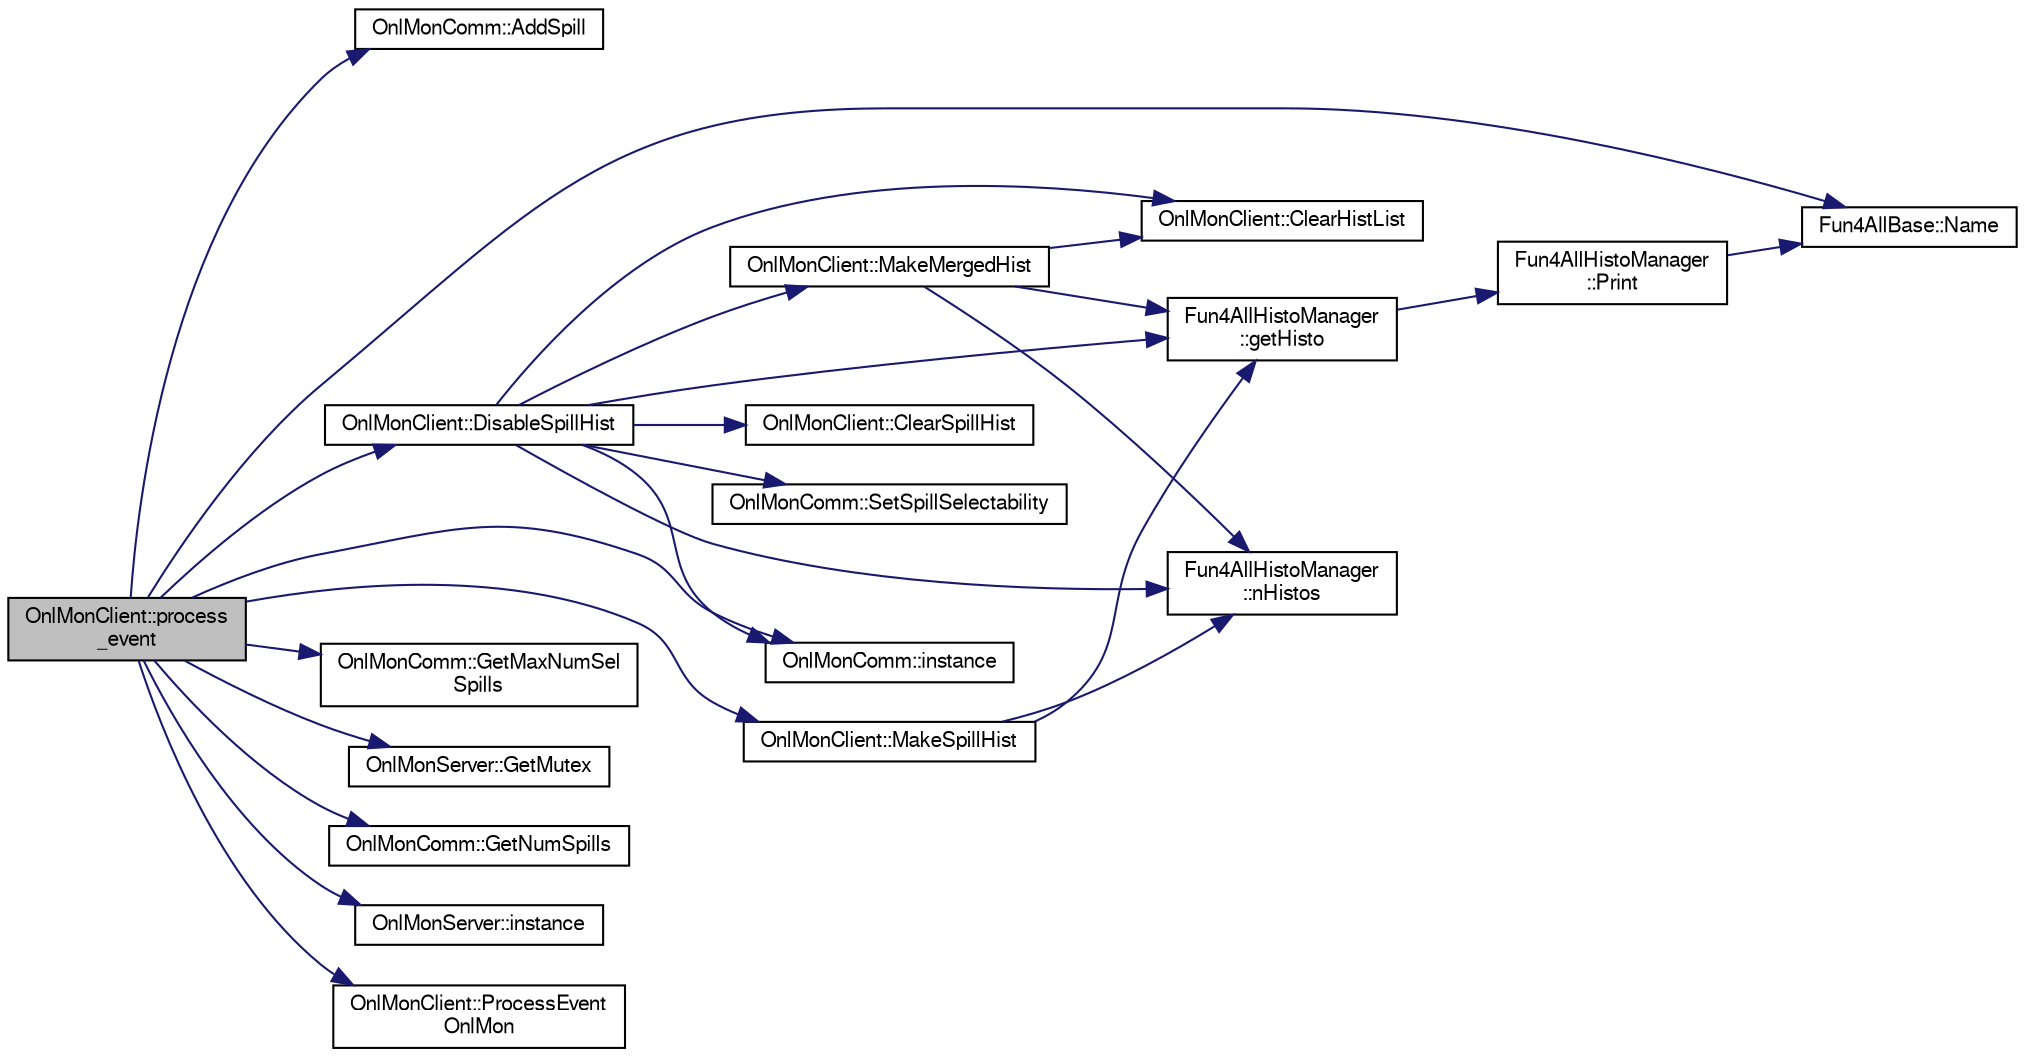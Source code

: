 digraph "OnlMonClient::process_event"
{
  bgcolor="transparent";
  edge [fontname="FreeSans",fontsize="10",labelfontname="FreeSans",labelfontsize="10"];
  node [fontname="FreeSans",fontsize="10",shape=record];
  rankdir="LR";
  Node1 [label="OnlMonClient::process\l_event",height=0.2,width=0.4,color="black", fillcolor="grey75", style="filled" fontcolor="black"];
  Node1 -> Node2 [color="midnightblue",fontsize="10",style="solid",fontname="FreeSans"];
  Node2 [label="OnlMonComm::AddSpill",height=0.2,width=0.4,color="black",URL="$d9/d95/classOnlMonComm.html#a4aec68f891fea23f2f0450d907933199"];
  Node1 -> Node3 [color="midnightblue",fontsize="10",style="solid",fontname="FreeSans"];
  Node3 [label="OnlMonClient::DisableSpillHist",height=0.2,width=0.4,color="black",URL="$d9/d62/classOnlMonClient.html#adf3843d78cb59c4df0a8baa454755042"];
  Node3 -> Node4 [color="midnightblue",fontsize="10",style="solid",fontname="FreeSans"];
  Node4 [label="OnlMonClient::ClearHistList",height=0.2,width=0.4,color="black",URL="$d9/d62/classOnlMonClient.html#a6ebde70bd4ffa2905ad9e4ec66b5e86f"];
  Node3 -> Node5 [color="midnightblue",fontsize="10",style="solid",fontname="FreeSans"];
  Node5 [label="OnlMonClient::ClearSpillHist",height=0.2,width=0.4,color="black",URL="$d9/d62/classOnlMonClient.html#a66a0f398da943d4f232f1b3406fe7d2d"];
  Node3 -> Node6 [color="midnightblue",fontsize="10",style="solid",fontname="FreeSans"];
  Node6 [label="Fun4AllHistoManager\l::getHisto",height=0.2,width=0.4,color="black",URL="$d3/d96/classFun4AllHistoManager.html#ae5401f032b650d41224dfa0e2f12d364"];
  Node6 -> Node7 [color="midnightblue",fontsize="10",style="solid",fontname="FreeSans"];
  Node7 [label="Fun4AllHistoManager\l::Print",height=0.2,width=0.4,color="black",URL="$d3/d96/classFun4AllHistoManager.html#ac920f5943d99ae803f4bf8a7a88c31da"];
  Node7 -> Node8 [color="midnightblue",fontsize="10",style="solid",fontname="FreeSans"];
  Node8 [label="Fun4AllBase::Name",height=0.2,width=0.4,color="black",URL="$d5/dec/classFun4AllBase.html#a41f9ac377743d046f590617fd6f4f0ed",tooltip="Returns the name of this module. "];
  Node3 -> Node9 [color="midnightblue",fontsize="10",style="solid",fontname="FreeSans"];
  Node9 [label="OnlMonComm::instance",height=0.2,width=0.4,color="black",URL="$d9/d95/classOnlMonComm.html#a2702d6965a37f5a31ff1dd2bd1032ab9"];
  Node3 -> Node10 [color="midnightblue",fontsize="10",style="solid",fontname="FreeSans"];
  Node10 [label="OnlMonClient::MakeMergedHist",height=0.2,width=0.4,color="black",URL="$d9/d62/classOnlMonClient.html#a5327959f5913f05de4a7bed106a66604"];
  Node10 -> Node4 [color="midnightblue",fontsize="10",style="solid",fontname="FreeSans"];
  Node10 -> Node6 [color="midnightblue",fontsize="10",style="solid",fontname="FreeSans"];
  Node10 -> Node11 [color="midnightblue",fontsize="10",style="solid",fontname="FreeSans"];
  Node11 [label="Fun4AllHistoManager\l::nHistos",height=0.2,width=0.4,color="black",URL="$d3/d96/classFun4AllHistoManager.html#abacd0eae0fd26e6a6b55895348dcf402"];
  Node3 -> Node11 [color="midnightblue",fontsize="10",style="solid",fontname="FreeSans"];
  Node3 -> Node12 [color="midnightblue",fontsize="10",style="solid",fontname="FreeSans"];
  Node12 [label="OnlMonComm::SetSpillSelectability",height=0.2,width=0.4,color="black",URL="$d9/d95/classOnlMonComm.html#a44670fdb8a85b9aaa632ac7713efd563"];
  Node1 -> Node13 [color="midnightblue",fontsize="10",style="solid",fontname="FreeSans"];
  Node13 [label="OnlMonComm::GetMaxNumSel\lSpills",height=0.2,width=0.4,color="black",URL="$d9/d95/classOnlMonComm.html#a421f9f9fb0bc04e689b8960604352aaa"];
  Node1 -> Node14 [color="midnightblue",fontsize="10",style="solid",fontname="FreeSans"];
  Node14 [label="OnlMonServer::GetMutex",height=0.2,width=0.4,color="black",URL="$d8/d38/classOnlMonServer.html#a4428944573417576d1f839fff4f3d548"];
  Node1 -> Node15 [color="midnightblue",fontsize="10",style="solid",fontname="FreeSans"];
  Node15 [label="OnlMonComm::GetNumSpills",height=0.2,width=0.4,color="black",URL="$d9/d95/classOnlMonComm.html#ab6e7dafc0b948af256852705a077fde8"];
  Node1 -> Node16 [color="midnightblue",fontsize="10",style="solid",fontname="FreeSans"];
  Node16 [label="OnlMonServer::instance",height=0.2,width=0.4,color="black",URL="$d8/d38/classOnlMonServer.html#a051f5d14c8aee2413bb6f69cb92dc096"];
  Node1 -> Node9 [color="midnightblue",fontsize="10",style="solid",fontname="FreeSans"];
  Node1 -> Node17 [color="midnightblue",fontsize="10",style="solid",fontname="FreeSans"];
  Node17 [label="OnlMonClient::MakeSpillHist",height=0.2,width=0.4,color="black",URL="$d9/d62/classOnlMonClient.html#a2da49730f4fe278a8f85d80eb3b8d3c7"];
  Node17 -> Node6 [color="midnightblue",fontsize="10",style="solid",fontname="FreeSans"];
  Node17 -> Node11 [color="midnightblue",fontsize="10",style="solid",fontname="FreeSans"];
  Node1 -> Node8 [color="midnightblue",fontsize="10",style="solid",fontname="FreeSans"];
  Node1 -> Node18 [color="midnightblue",fontsize="10",style="solid",fontname="FreeSans"];
  Node18 [label="OnlMonClient::ProcessEvent\lOnlMon",height=0.2,width=0.4,color="black",URL="$d9/d62/classOnlMonClient.html#a30a70509da7324cb35c0f201722bf859"];
}
